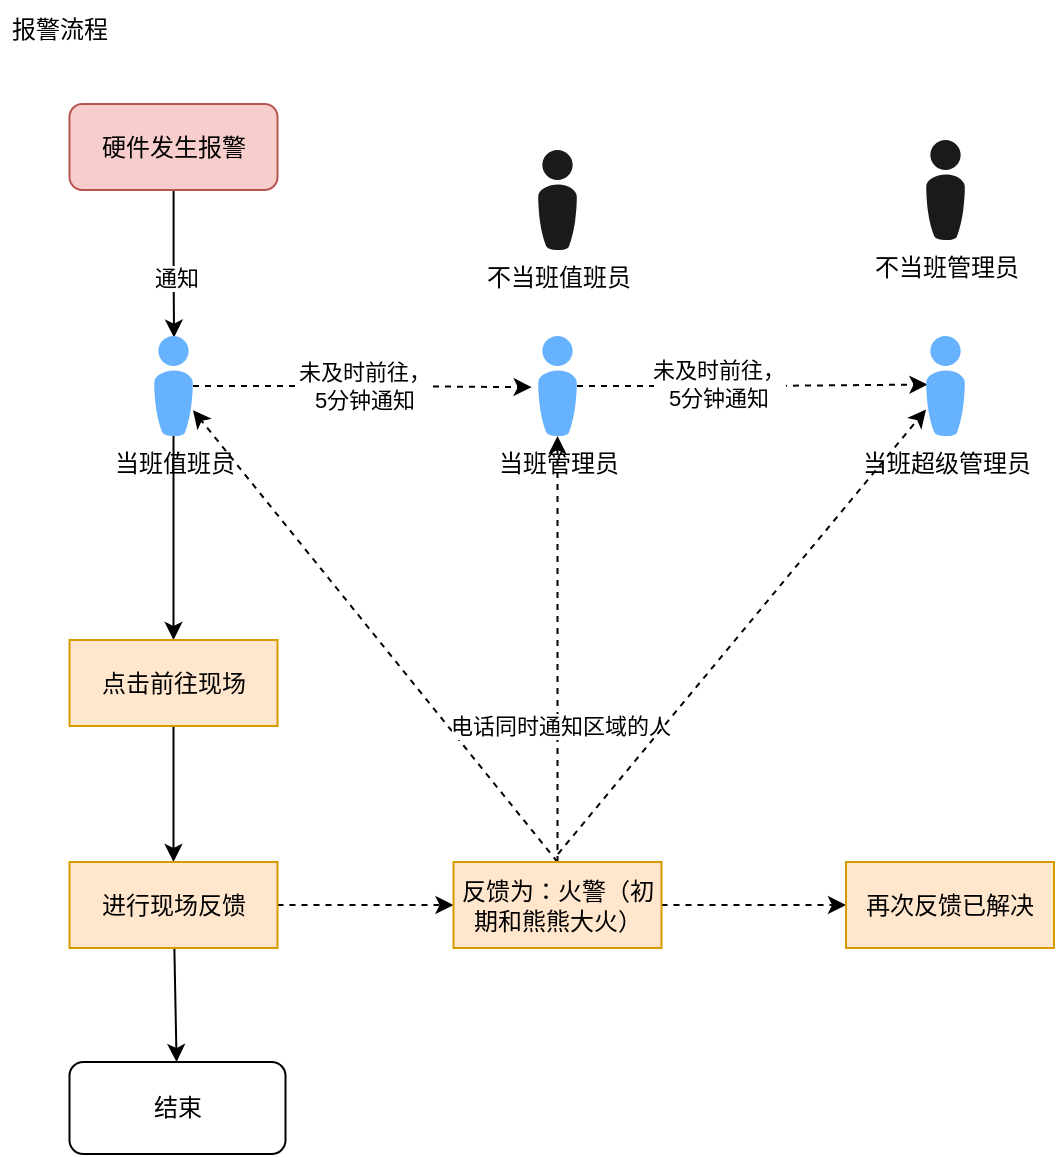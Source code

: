 <mxfile version="15.6.8" type="github">
  <diagram id="FcOq_Kxh3koTcYmeZbBO" name="Page-1">
    <mxGraphModel dx="1188" dy="641" grid="0" gridSize="10" guides="1" tooltips="1" connect="1" arrows="1" fold="1" page="1" pageScale="1" pageWidth="827" pageHeight="1169" math="0" shadow="0">
      <root>
        <mxCell id="0" />
        <mxCell id="1" parent="0" />
        <mxCell id="Ki6M1PpDBsG0U-rmGdPF-1" value="报警流程" style="text;html=1;strokeColor=none;fillColor=none;align=center;verticalAlign=middle;whiteSpace=wrap;rounded=0;" vertex="1" parent="1">
          <mxGeometry x="50" y="55" width="60" height="30" as="geometry" />
        </mxCell>
        <mxCell id="Ki6M1PpDBsG0U-rmGdPF-14" style="edgeStyle=orthogonalEdgeStyle;rounded=0;orthogonalLoop=1;jettySize=auto;html=1;entryX=0.513;entryY=0.016;entryDx=0;entryDy=0;entryPerimeter=0;" edge="1" parent="1" source="Ki6M1PpDBsG0U-rmGdPF-2" target="Ki6M1PpDBsG0U-rmGdPF-17">
          <mxGeometry relative="1" as="geometry">
            <mxPoint x="248.5" y="194" as="targetPoint" />
          </mxGeometry>
        </mxCell>
        <mxCell id="Ki6M1PpDBsG0U-rmGdPF-22" value="通知" style="edgeLabel;html=1;align=center;verticalAlign=middle;resizable=0;points=[];" vertex="1" connectable="0" parent="Ki6M1PpDBsG0U-rmGdPF-14">
          <mxGeometry x="0.185" y="1" relative="1" as="geometry">
            <mxPoint as="offset" />
          </mxGeometry>
        </mxCell>
        <mxCell id="Ki6M1PpDBsG0U-rmGdPF-2" value="硬件发生报警" style="rounded=1;whiteSpace=wrap;html=1;fillColor=#f8cecc;strokeColor=#b85450;" vertex="1" parent="1">
          <mxGeometry x="84.75" y="107" width="104" height="43" as="geometry" />
        </mxCell>
        <mxCell id="Ki6M1PpDBsG0U-rmGdPF-24" value="未及时前往，&lt;br&gt;5分钟通知" style="edgeStyle=orthogonalEdgeStyle;rounded=0;orthogonalLoop=1;jettySize=auto;html=1;entryX=-0.163;entryY=0.512;entryDx=0;entryDy=0;entryPerimeter=0;dashed=1;" edge="1" parent="1" source="Ki6M1PpDBsG0U-rmGdPF-17" target="Ki6M1PpDBsG0U-rmGdPF-18">
          <mxGeometry relative="1" as="geometry" />
        </mxCell>
        <mxCell id="Ki6M1PpDBsG0U-rmGdPF-28" style="edgeStyle=orthogonalEdgeStyle;rounded=0;orthogonalLoop=1;jettySize=auto;html=1;entryX=0.5;entryY=0;entryDx=0;entryDy=0;" edge="1" parent="1" source="Ki6M1PpDBsG0U-rmGdPF-17" target="Ki6M1PpDBsG0U-rmGdPF-27">
          <mxGeometry relative="1" as="geometry" />
        </mxCell>
        <mxCell id="Ki6M1PpDBsG0U-rmGdPF-17" value="当班值班员" style="verticalLabelPosition=bottom;sketch=0;html=1;fillColor=#66B2FF;strokeColor=none;verticalAlign=top;pointerEvents=1;align=center;shape=mxgraph.cisco_safe.people_places_things_icons.icon8;" vertex="1" parent="1">
          <mxGeometry x="127" y="223" width="19.5" height="50" as="geometry" />
        </mxCell>
        <mxCell id="Ki6M1PpDBsG0U-rmGdPF-25" style="edgeStyle=orthogonalEdgeStyle;rounded=0;orthogonalLoop=1;jettySize=auto;html=1;entryX=0.037;entryY=0.485;entryDx=0;entryDy=0;entryPerimeter=0;dashed=1;" edge="1" parent="1" source="Ki6M1PpDBsG0U-rmGdPF-18" target="Ki6M1PpDBsG0U-rmGdPF-19">
          <mxGeometry relative="1" as="geometry" />
        </mxCell>
        <mxCell id="Ki6M1PpDBsG0U-rmGdPF-26" value="未及时前往，&lt;br&gt;5分钟通知" style="edgeLabel;html=1;align=center;verticalAlign=middle;resizable=0;points=[];" vertex="1" connectable="0" parent="Ki6M1PpDBsG0U-rmGdPF-25">
          <mxGeometry x="-0.205" y="1" relative="1" as="geometry">
            <mxPoint as="offset" />
          </mxGeometry>
        </mxCell>
        <mxCell id="Ki6M1PpDBsG0U-rmGdPF-18" value="当班管理员" style="verticalLabelPosition=bottom;sketch=0;html=1;fillColor=#66B2FF;strokeColor=none;verticalAlign=top;pointerEvents=1;align=center;shape=mxgraph.cisco_safe.people_places_things_icons.icon8;" vertex="1" parent="1">
          <mxGeometry x="319" y="223" width="19.5" height="50" as="geometry" />
        </mxCell>
        <mxCell id="Ki6M1PpDBsG0U-rmGdPF-19" value="当班超级管理员" style="verticalLabelPosition=bottom;sketch=0;html=1;fillColor=#66B2FF;strokeColor=none;verticalAlign=top;pointerEvents=1;align=center;shape=mxgraph.cisco_safe.people_places_things_icons.icon8;" vertex="1" parent="1">
          <mxGeometry x="513" y="223" width="19.5" height="50" as="geometry" />
        </mxCell>
        <mxCell id="Ki6M1PpDBsG0U-rmGdPF-20" value="不当班值班员" style="verticalLabelPosition=bottom;sketch=0;html=1;fillColor=#1A1A1A;strokeColor=none;verticalAlign=top;pointerEvents=1;align=center;shape=mxgraph.cisco_safe.people_places_things_icons.icon8;" vertex="1" parent="1">
          <mxGeometry x="319" y="130" width="19.5" height="50" as="geometry" />
        </mxCell>
        <mxCell id="Ki6M1PpDBsG0U-rmGdPF-21" value="不当班管理员" style="verticalLabelPosition=bottom;sketch=0;html=1;fillColor=#1A1A1A;strokeColor=none;verticalAlign=top;pointerEvents=1;align=center;shape=mxgraph.cisco_safe.people_places_things_icons.icon8;" vertex="1" parent="1">
          <mxGeometry x="513" y="125" width="19.5" height="50" as="geometry" />
        </mxCell>
        <mxCell id="Ki6M1PpDBsG0U-rmGdPF-30" style="edgeStyle=orthogonalEdgeStyle;rounded=0;orthogonalLoop=1;jettySize=auto;html=1;entryX=0.5;entryY=0;entryDx=0;entryDy=0;" edge="1" parent="1" source="Ki6M1PpDBsG0U-rmGdPF-27" target="Ki6M1PpDBsG0U-rmGdPF-29">
          <mxGeometry relative="1" as="geometry" />
        </mxCell>
        <mxCell id="Ki6M1PpDBsG0U-rmGdPF-27" value="点击前往现场" style="rounded=0;whiteSpace=wrap;html=1;fillColor=#ffe6cc;strokeColor=#d79b00;" vertex="1" parent="1">
          <mxGeometry x="84.75" y="375" width="104" height="43" as="geometry" />
        </mxCell>
        <mxCell id="Ki6M1PpDBsG0U-rmGdPF-32" style="edgeStyle=orthogonalEdgeStyle;rounded=0;orthogonalLoop=1;jettySize=auto;html=1;dashed=1;" edge="1" parent="1" source="Ki6M1PpDBsG0U-rmGdPF-29" target="Ki6M1PpDBsG0U-rmGdPF-31">
          <mxGeometry relative="1" as="geometry" />
        </mxCell>
        <mxCell id="Ki6M1PpDBsG0U-rmGdPF-44" style="edgeStyle=none;rounded=0;orthogonalLoop=1;jettySize=auto;html=1;" edge="1" parent="1" source="Ki6M1PpDBsG0U-rmGdPF-29" target="Ki6M1PpDBsG0U-rmGdPF-43">
          <mxGeometry relative="1" as="geometry" />
        </mxCell>
        <mxCell id="Ki6M1PpDBsG0U-rmGdPF-29" value="进行现场反馈" style="rounded=0;whiteSpace=wrap;html=1;fillColor=#ffe6cc;strokeColor=#d79b00;" vertex="1" parent="1">
          <mxGeometry x="84.75" y="486" width="104" height="43" as="geometry" />
        </mxCell>
        <mxCell id="Ki6M1PpDBsG0U-rmGdPF-33" style="rounded=0;orthogonalLoop=1;jettySize=auto;html=1;dashed=1;exitX=0.5;exitY=0;exitDx=0;exitDy=0;" edge="1" parent="1" source="Ki6M1PpDBsG0U-rmGdPF-31" target="Ki6M1PpDBsG0U-rmGdPF-17">
          <mxGeometry relative="1" as="geometry">
            <mxPoint x="297.69" y="344.483" as="targetPoint" />
          </mxGeometry>
        </mxCell>
        <mxCell id="Ki6M1PpDBsG0U-rmGdPF-34" style="edgeStyle=none;rounded=0;orthogonalLoop=1;jettySize=auto;html=1;dashed=1;" edge="1" parent="1" source="Ki6M1PpDBsG0U-rmGdPF-31" target="Ki6M1PpDBsG0U-rmGdPF-18">
          <mxGeometry relative="1" as="geometry" />
        </mxCell>
        <mxCell id="Ki6M1PpDBsG0U-rmGdPF-36" value="电话同时通知区域的人" style="edgeLabel;html=1;align=center;verticalAlign=middle;resizable=0;points=[];" vertex="1" connectable="0" parent="Ki6M1PpDBsG0U-rmGdPF-34">
          <mxGeometry x="-0.358" y="-1" relative="1" as="geometry">
            <mxPoint as="offset" />
          </mxGeometry>
        </mxCell>
        <mxCell id="Ki6M1PpDBsG0U-rmGdPF-35" style="edgeStyle=none;rounded=0;orthogonalLoop=1;jettySize=auto;html=1;dashed=1;" edge="1" parent="1" target="Ki6M1PpDBsG0U-rmGdPF-19">
          <mxGeometry relative="1" as="geometry">
            <mxPoint x="329" y="482" as="sourcePoint" />
          </mxGeometry>
        </mxCell>
        <mxCell id="Ki6M1PpDBsG0U-rmGdPF-38" style="edgeStyle=none;rounded=0;orthogonalLoop=1;jettySize=auto;html=1;dashed=1;" edge="1" parent="1" source="Ki6M1PpDBsG0U-rmGdPF-31" target="Ki6M1PpDBsG0U-rmGdPF-37">
          <mxGeometry relative="1" as="geometry" />
        </mxCell>
        <mxCell id="Ki6M1PpDBsG0U-rmGdPF-31" value="反馈为：火警（初期和熊熊大火）" style="rounded=0;whiteSpace=wrap;html=1;fillColor=#ffe6cc;strokeColor=#d79b00;" vertex="1" parent="1">
          <mxGeometry x="276.75" y="486" width="104" height="43" as="geometry" />
        </mxCell>
        <mxCell id="Ki6M1PpDBsG0U-rmGdPF-37" value="再次反馈已解决" style="rounded=0;whiteSpace=wrap;html=1;fillColor=#ffe6cc;strokeColor=#d79b00;" vertex="1" parent="1">
          <mxGeometry x="473" y="486" width="104" height="43" as="geometry" />
        </mxCell>
        <mxCell id="Ki6M1PpDBsG0U-rmGdPF-43" value="结束" style="rounded=1;whiteSpace=wrap;html=1;shadow=0;align=center;" vertex="1" parent="1">
          <mxGeometry x="84.75" y="586" width="108" height="46" as="geometry" />
        </mxCell>
      </root>
    </mxGraphModel>
  </diagram>
</mxfile>
